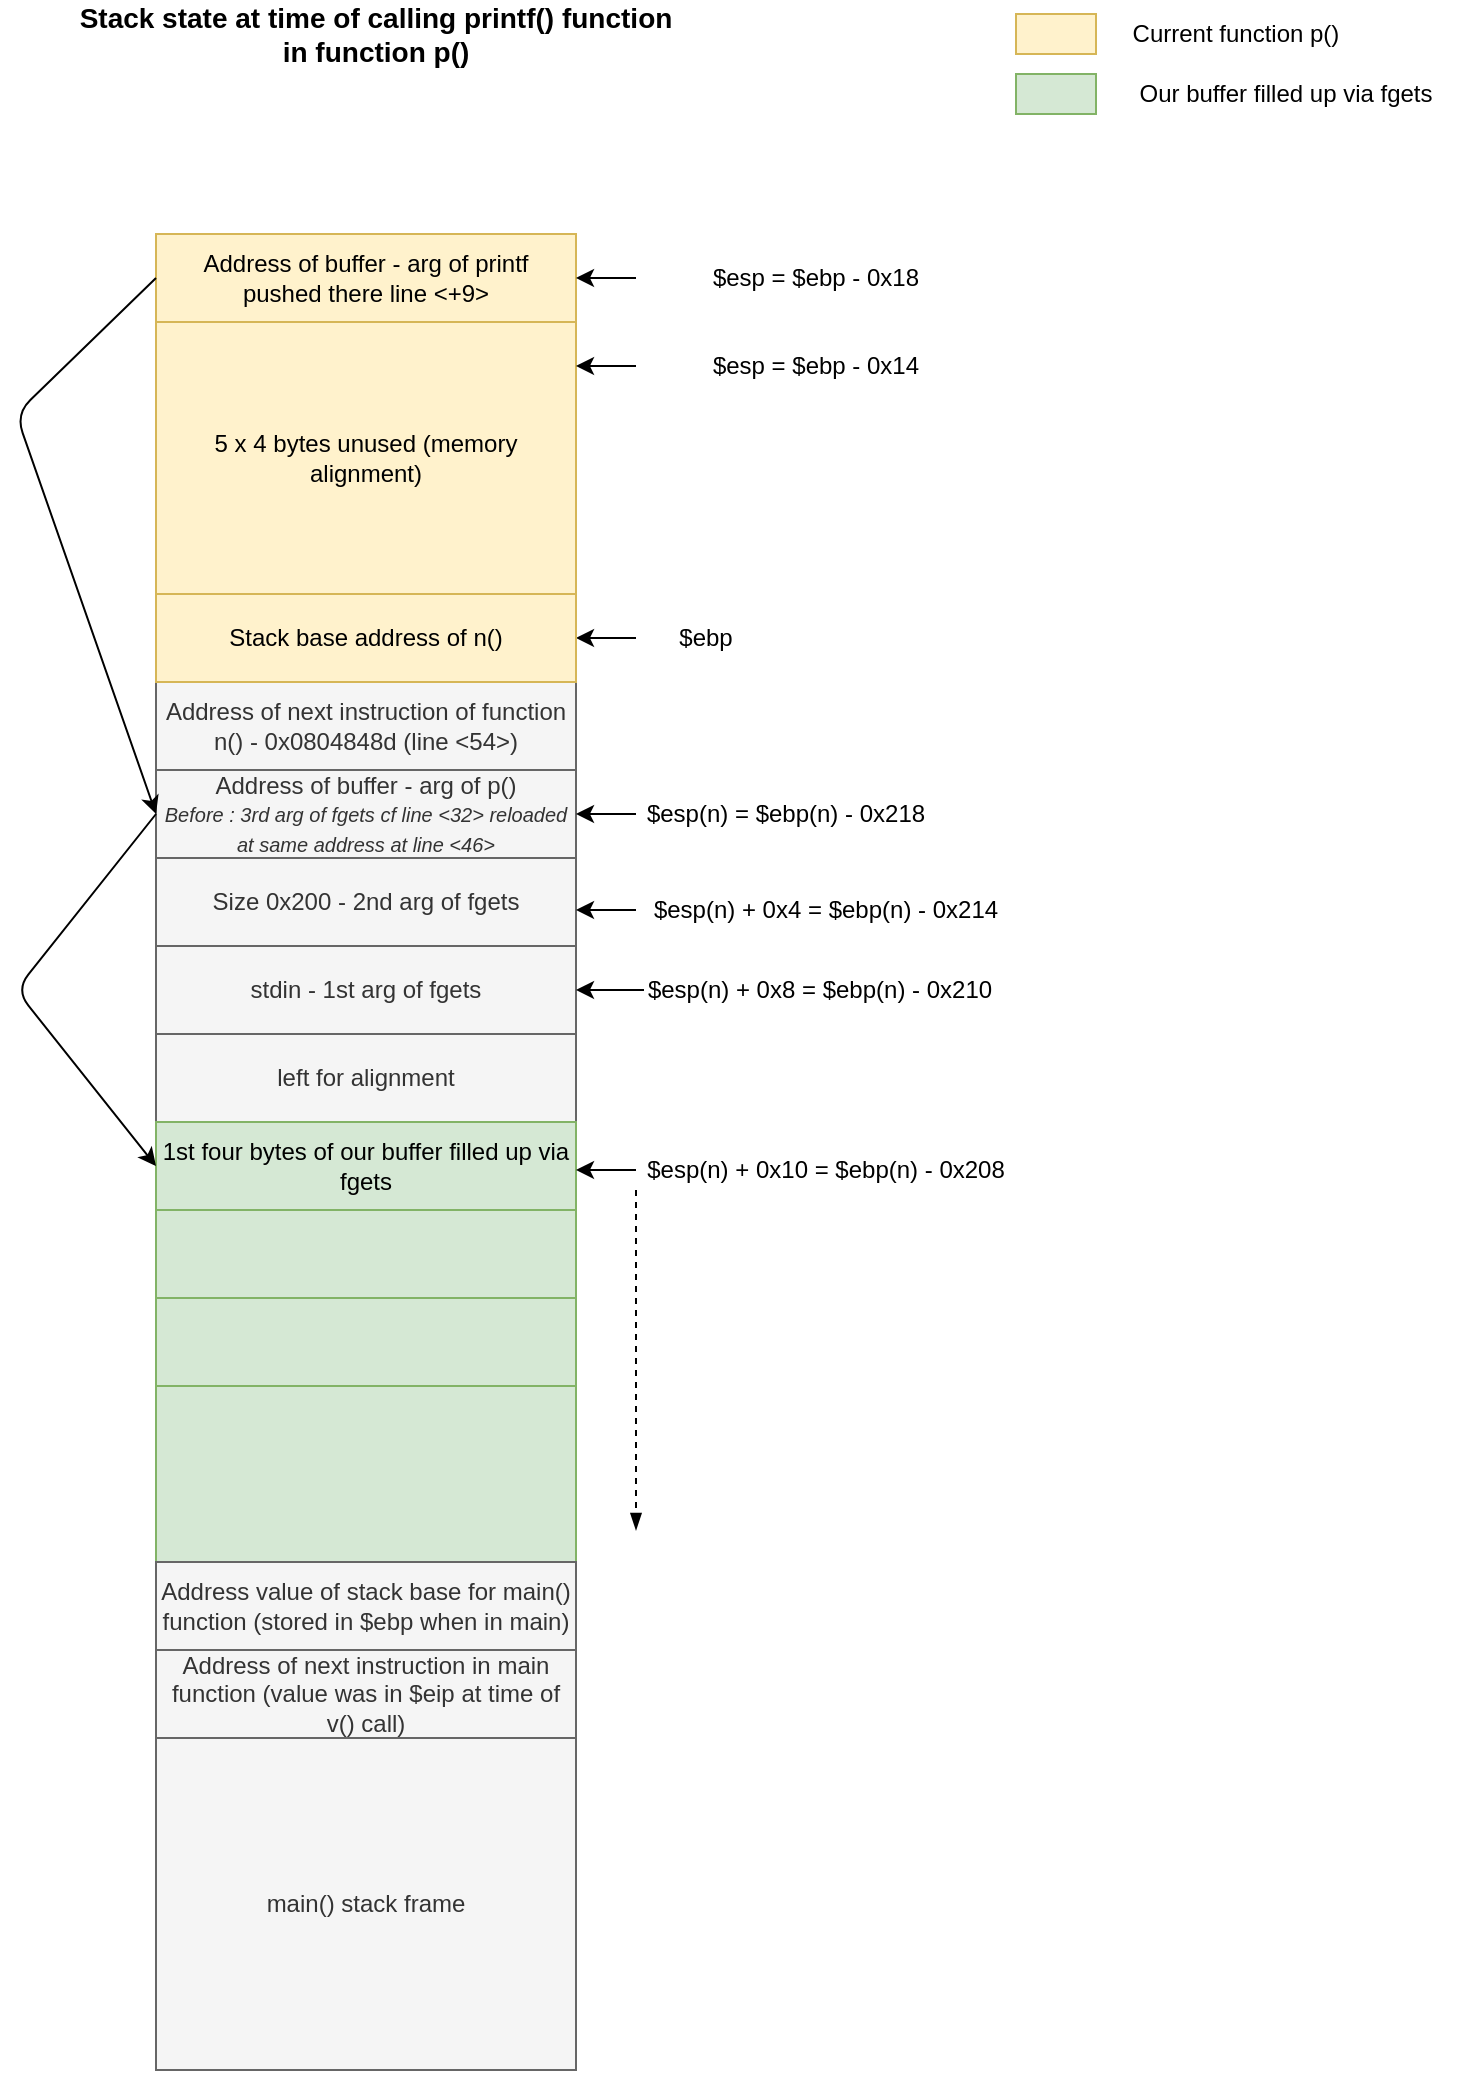 <mxfile version="13.7.3" type="device"><diagram id="n8wQ7_GgSiYSimnZ91m2" name="Page-1"><mxGraphModel dx="946" dy="680" grid="1" gridSize="10" guides="1" tooltips="1" connect="1" arrows="1" fold="1" page="1" pageScale="1" pageWidth="827" pageHeight="1169" background="#FFFFFF" math="0" shadow="0"><root><mxCell id="0"/><mxCell id="1" parent="0"/><mxCell id="Lm9pRMmLdcHLrdorqRRI-12" value="$esp(n) = $ebp(n) - 0x218" style="text;html=1;strokeColor=none;fillColor=none;align=center;verticalAlign=middle;whiteSpace=wrap;rounded=0;" parent="1" vertex="1"><mxGeometry x="340" y="410" width="150" height="20" as="geometry"/></mxCell><mxCell id="Lm9pRMmLdcHLrdorqRRI-16" value="" style="group" parent="1" vertex="1" connectable="0"><mxGeometry x="100" y="398" width="210" height="440" as="geometry"/></mxCell><mxCell id="Lm9pRMmLdcHLrdorqRRI-15" value="" style="group" parent="Lm9pRMmLdcHLrdorqRRI-16" vertex="1" connectable="0"><mxGeometry width="210" height="440" as="geometry"/></mxCell><mxCell id="Lm9pRMmLdcHLrdorqRRI-1" value="Address of buffer - arg of p()&lt;br&gt;&lt;font style=&quot;font-size: 10px&quot;&gt;&lt;i&gt;Before : 3rd arg of fgets cf line &amp;lt;32&amp;gt; reloaded at same address at line &amp;lt;46&amp;gt;&lt;/i&gt;&lt;/font&gt;" style="rounded=0;whiteSpace=wrap;html=1;fillColor=#f5f5f5;strokeColor=#666666;fontColor=#333333;" parent="Lm9pRMmLdcHLrdorqRRI-15" vertex="1"><mxGeometry width="210" height="44" as="geometry"/></mxCell><mxCell id="Lm9pRMmLdcHLrdorqRRI-2" value="Size 0x200 - 2nd arg of fgets" style="rounded=0;whiteSpace=wrap;html=1;fillColor=#f5f5f5;strokeColor=#666666;fontColor=#333333;" parent="Lm9pRMmLdcHLrdorqRRI-15" vertex="1"><mxGeometry y="44" width="210" height="44" as="geometry"/></mxCell><mxCell id="Lm9pRMmLdcHLrdorqRRI-3" value="stdin - 1st arg of fgets" style="rounded=0;whiteSpace=wrap;html=1;fillColor=#f5f5f5;strokeColor=#666666;fontColor=#333333;" parent="Lm9pRMmLdcHLrdorqRRI-15" vertex="1"><mxGeometry y="88" width="210" height="44" as="geometry"/></mxCell><mxCell id="Lm9pRMmLdcHLrdorqRRI-5" value="left for alignment" style="rounded=0;whiteSpace=wrap;html=1;fillColor=#f5f5f5;strokeColor=#666666;fontColor=#333333;" parent="Lm9pRMmLdcHLrdorqRRI-15" vertex="1"><mxGeometry y="132" width="210" height="44" as="geometry"/></mxCell><mxCell id="Lm9pRMmLdcHLrdorqRRI-6" value="1st four bytes of our buffer filled up via fgets" style="rounded=0;whiteSpace=wrap;html=1;fillColor=#d5e8d4;strokeColor=#82b366;" parent="Lm9pRMmLdcHLrdorqRRI-15" vertex="1"><mxGeometry y="176" width="210" height="44" as="geometry"/></mxCell><mxCell id="Lm9pRMmLdcHLrdorqRRI-34" value="" style="rounded=0;whiteSpace=wrap;html=1;fillColor=#d5e8d4;strokeColor=#82b366;" parent="Lm9pRMmLdcHLrdorqRRI-15" vertex="1"><mxGeometry y="220" width="210" height="44" as="geometry"/></mxCell><mxCell id="Lm9pRMmLdcHLrdorqRRI-35" value="" style="rounded=0;whiteSpace=wrap;html=1;fillColor=#d5e8d4;strokeColor=#82b366;" parent="Lm9pRMmLdcHLrdorqRRI-15" vertex="1"><mxGeometry y="264" width="210" height="44" as="geometry"/></mxCell><mxCell id="Lm9pRMmLdcHLrdorqRRI-36" value="" style="rounded=0;whiteSpace=wrap;html=1;fillColor=#d5e8d4;strokeColor=#82b366;" parent="Lm9pRMmLdcHLrdorqRRI-15" vertex="1"><mxGeometry y="308" width="210" height="92" as="geometry"/></mxCell><mxCell id="Lm9pRMmLdcHLrdorqRRI-38" value="Address value of stack base for main() function (stored in $ebp when in main)" style="rounded=0;whiteSpace=wrap;html=1;fillColor=#f5f5f5;strokeColor=#666666;fontColor=#333333;" parent="Lm9pRMmLdcHLrdorqRRI-15" vertex="1"><mxGeometry y="396" width="210" height="44" as="geometry"/></mxCell><mxCell id="Lm9pRMmLdcHLrdorqRRI-40" value="" style="endArrow=classic;html=1;exitX=0;exitY=0.5;exitDx=0;exitDy=0;entryX=0;entryY=0.5;entryDx=0;entryDy=0;" parent="Lm9pRMmLdcHLrdorqRRI-15" source="Lm9pRMmLdcHLrdorqRRI-1" target="Lm9pRMmLdcHLrdorqRRI-6" edge="1"><mxGeometry width="50" height="50" relative="1" as="geometry"><mxPoint x="-70" as="sourcePoint"/><mxPoint x="-20" y="-50" as="targetPoint"/><Array as="points"><mxPoint x="-70" y="110"/></Array></mxGeometry></mxCell><mxCell id="Lm9pRMmLdcHLrdorqRRI-13" value="" style="endArrow=classic;html=1;entryX=1;entryY=0.5;entryDx=0;entryDy=0;exitX=0;exitY=0.5;exitDx=0;exitDy=0;" parent="1" source="Lm9pRMmLdcHLrdorqRRI-12" target="Lm9pRMmLdcHLrdorqRRI-1" edge="1"><mxGeometry width="50" height="50" relative="1" as="geometry"><mxPoint x="450" y="678" as="sourcePoint"/><mxPoint x="537.5" y="628" as="targetPoint"/></mxGeometry></mxCell><mxCell id="Lm9pRMmLdcHLrdorqRRI-17" value="$esp(n) + 0x4 = $ebp(n) - 0x214" style="text;html=1;strokeColor=none;fillColor=none;align=center;verticalAlign=middle;whiteSpace=wrap;rounded=0;" parent="1" vertex="1"><mxGeometry x="340" y="458" width="190" height="20" as="geometry"/></mxCell><mxCell id="Lm9pRMmLdcHLrdorqRRI-18" value="" style="endArrow=classic;html=1;entryX=1;entryY=0.5;entryDx=0;entryDy=0;exitX=0;exitY=0.5;exitDx=0;exitDy=0;" parent="1" source="Lm9pRMmLdcHLrdorqRRI-17" edge="1"><mxGeometry width="50" height="50" relative="1" as="geometry"><mxPoint x="450" y="726" as="sourcePoint"/><mxPoint x="310" y="468" as="targetPoint"/></mxGeometry></mxCell><mxCell id="Lm9pRMmLdcHLrdorqRRI-19" value="$esp(n) + 0x8 = $ebp(n) - 0x210" style="text;html=1;strokeColor=none;fillColor=none;align=center;verticalAlign=middle;whiteSpace=wrap;rounded=0;" parent="1" vertex="1"><mxGeometry x="344" y="498" width="176" height="20" as="geometry"/></mxCell><mxCell id="Lm9pRMmLdcHLrdorqRRI-20" value="" style="endArrow=classic;html=1;entryX=1;entryY=0.5;entryDx=0;entryDy=0;exitX=0;exitY=0.5;exitDx=0;exitDy=0;" parent="1" source="Lm9pRMmLdcHLrdorqRRI-19" edge="1"><mxGeometry width="50" height="50" relative="1" as="geometry"><mxPoint x="450" y="766" as="sourcePoint"/><mxPoint x="310" y="508" as="targetPoint"/></mxGeometry></mxCell><mxCell id="Lm9pRMmLdcHLrdorqRRI-21" value="$esp(n) + 0x10 = $ebp(n) - 0x208" style="text;html=1;strokeColor=none;fillColor=none;align=center;verticalAlign=middle;whiteSpace=wrap;rounded=0;" parent="1" vertex="1"><mxGeometry x="340" y="588" width="190" height="20" as="geometry"/></mxCell><mxCell id="Lm9pRMmLdcHLrdorqRRI-22" value="" style="endArrow=classic;html=1;entryX=1;entryY=0.5;entryDx=0;entryDy=0;exitX=0;exitY=0.5;exitDx=0;exitDy=0;" parent="1" source="Lm9pRMmLdcHLrdorqRRI-21" edge="1"><mxGeometry width="50" height="50" relative="1" as="geometry"><mxPoint x="450" y="856" as="sourcePoint"/><mxPoint x="310" y="598" as="targetPoint"/></mxGeometry></mxCell><mxCell id="Lm9pRMmLdcHLrdorqRRI-26" value="" style="endArrow=blockThin;dashed=1;html=1;exitX=0;exitY=1;exitDx=0;exitDy=0;endFill=1;" parent="1" source="Lm9pRMmLdcHLrdorqRRI-21" edge="1"><mxGeometry width="50" height="50" relative="1" as="geometry"><mxPoint x="350" y="628" as="sourcePoint"/><mxPoint x="340" y="778" as="targetPoint"/></mxGeometry></mxCell><mxCell id="Lm9pRMmLdcHLrdorqRRI-41" value="$ebp" style="text;html=1;strokeColor=none;fillColor=none;align=center;verticalAlign=middle;whiteSpace=wrap;rounded=0;" parent="1" vertex="1"><mxGeometry x="340" y="322" width="70" height="20" as="geometry"/></mxCell><mxCell id="Lm9pRMmLdcHLrdorqRRI-42" value="" style="endArrow=classic;html=1;entryX=1;entryY=0.5;entryDx=0;entryDy=0;exitX=0;exitY=0.5;exitDx=0;exitDy=0;" parent="1" source="Lm9pRMmLdcHLrdorqRRI-41" edge="1"><mxGeometry width="50" height="50" relative="1" as="geometry"><mxPoint x="450" y="590" as="sourcePoint"/><mxPoint x="310" y="332" as="targetPoint"/></mxGeometry></mxCell><mxCell id="Lm9pRMmLdcHLrdorqRRI-43" value="Address of next instruction in main function (value was in $eip at time of v() call)" style="rounded=0;whiteSpace=wrap;html=1;fillColor=#f5f5f5;strokeColor=#666666;fontColor=#333333;" parent="1" vertex="1"><mxGeometry x="100" y="838" width="210" height="44" as="geometry"/></mxCell><mxCell id="Lm9pRMmLdcHLrdorqRRI-45" value="main() stack frame" style="rounded=0;whiteSpace=wrap;html=1;fillColor=#f5f5f5;strokeColor=#666666;fontColor=#333333;" parent="1" vertex="1"><mxGeometry x="100" y="882" width="210" height="166" as="geometry"/></mxCell><mxCell id="Lm9pRMmLdcHLrdorqRRI-46" value="&lt;font style=&quot;font-size: 14px&quot;&gt;&lt;b&gt;Stack state at time of calling printf() function in function p()&lt;/b&gt;&lt;/font&gt;" style="text;html=1;strokeColor=none;fillColor=none;align=center;verticalAlign=middle;whiteSpace=wrap;rounded=0;" parent="1" vertex="1"><mxGeometry x="60" y="20" width="300" height="20" as="geometry"/></mxCell><mxCell id="3LzWYfCkbXa7uqgjIdzX-1" value="Address of next instruction of function n() -&amp;nbsp;0x0804848d (line &amp;lt;54&amp;gt;)" style="rounded=0;whiteSpace=wrap;html=1;fillColor=#f5f5f5;strokeColor=#666666;fontColor=#333333;" vertex="1" parent="1"><mxGeometry x="100" y="354" width="210" height="44" as="geometry"/></mxCell><mxCell id="3LzWYfCkbXa7uqgjIdzX-2" value="Stack base address of n()" style="rounded=0;whiteSpace=wrap;html=1;fillColor=#fff2cc;strokeColor=#d6b656;" vertex="1" parent="1"><mxGeometry x="100" y="310" width="210" height="44" as="geometry"/></mxCell><mxCell id="3LzWYfCkbXa7uqgjIdzX-3" value="Address of buffer - arg of printf&lt;br&gt;pushed there line &amp;lt;+9&amp;gt;" style="rounded=0;whiteSpace=wrap;html=1;fillColor=#fff2cc;strokeColor=#d6b656;" vertex="1" parent="1"><mxGeometry x="100" y="130" width="210" height="44" as="geometry"/></mxCell><mxCell id="3LzWYfCkbXa7uqgjIdzX-6" value="" style="endArrow=classic;html=1;exitX=0;exitY=0.5;exitDx=0;exitDy=0;" edge="1" parent="1" source="3LzWYfCkbXa7uqgjIdzX-3"><mxGeometry width="50" height="50" relative="1" as="geometry"><mxPoint x="40" y="280" as="sourcePoint"/><mxPoint x="100" y="420" as="targetPoint"/><Array as="points"><mxPoint x="30" y="220"/></Array></mxGeometry></mxCell><mxCell id="3LzWYfCkbXa7uqgjIdzX-7" value="$esp = $ebp - 0x18" style="text;html=1;strokeColor=none;fillColor=none;align=center;verticalAlign=middle;whiteSpace=wrap;rounded=0;" vertex="1" parent="1"><mxGeometry x="340" y="142" width="180" height="20" as="geometry"/></mxCell><mxCell id="3LzWYfCkbXa7uqgjIdzX-8" value="" style="endArrow=classic;html=1;entryX=1;entryY=0.5;entryDx=0;entryDy=0;exitX=0;exitY=0.5;exitDx=0;exitDy=0;" edge="1" source="3LzWYfCkbXa7uqgjIdzX-7" parent="1"><mxGeometry width="50" height="50" relative="1" as="geometry"><mxPoint x="450" y="410" as="sourcePoint"/><mxPoint x="310" y="152" as="targetPoint"/></mxGeometry></mxCell><mxCell id="3LzWYfCkbXa7uqgjIdzX-9" value="5 x 4 bytes unused (memory alignment)" style="rounded=0;whiteSpace=wrap;html=1;fillColor=#fff2cc;strokeColor=#d6b656;" vertex="1" parent="1"><mxGeometry x="100" y="174" width="210" height="136" as="geometry"/></mxCell><mxCell id="3LzWYfCkbXa7uqgjIdzX-10" value="$esp = $ebp - 0x14" style="text;html=1;strokeColor=none;fillColor=none;align=center;verticalAlign=middle;whiteSpace=wrap;rounded=0;" vertex="1" parent="1"><mxGeometry x="340" y="186" width="180" height="20" as="geometry"/></mxCell><mxCell id="3LzWYfCkbXa7uqgjIdzX-11" value="" style="endArrow=classic;html=1;entryX=1;entryY=0.5;entryDx=0;entryDy=0;exitX=0;exitY=0.5;exitDx=0;exitDy=0;" edge="1" source="3LzWYfCkbXa7uqgjIdzX-10" parent="1"><mxGeometry width="50" height="50" relative="1" as="geometry"><mxPoint x="450" y="454" as="sourcePoint"/><mxPoint x="310" y="196" as="targetPoint"/></mxGeometry></mxCell><mxCell id="3LzWYfCkbXa7uqgjIdzX-12" value="" style="rounded=0;whiteSpace=wrap;html=1;fillColor=#fff2cc;strokeColor=#d6b656;" vertex="1" parent="1"><mxGeometry x="530" y="20" width="40" height="20" as="geometry"/></mxCell><mxCell id="3LzWYfCkbXa7uqgjIdzX-13" value="Current function p()" style="text;html=1;strokeColor=none;fillColor=none;align=center;verticalAlign=middle;whiteSpace=wrap;rounded=0;" vertex="1" parent="1"><mxGeometry x="580" y="20" width="120" height="20" as="geometry"/></mxCell><mxCell id="3LzWYfCkbXa7uqgjIdzX-14" value="" style="rounded=0;whiteSpace=wrap;html=1;fillColor=#d5e8d4;strokeColor=#82b366;" vertex="1" parent="1"><mxGeometry x="530" y="50" width="40" height="20" as="geometry"/></mxCell><mxCell id="3LzWYfCkbXa7uqgjIdzX-15" value="Our buffer filled up via fgets" style="text;html=1;strokeColor=none;fillColor=none;align=center;verticalAlign=middle;whiteSpace=wrap;rounded=0;" vertex="1" parent="1"><mxGeometry x="580" y="50" width="170" height="20" as="geometry"/></mxCell></root></mxGraphModel></diagram></mxfile>